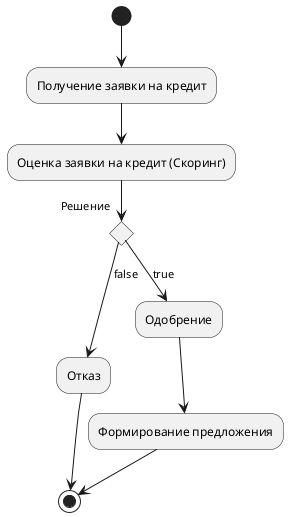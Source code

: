 @startuml

(*) --> "Получение заявки на кредит"
 --> "Оценка заявки на кредит (Скоринг)"

 if "Решение" then
    --> [false] Отказ
    --> (*)
 else
    --> [true] Одобрение
    --> "Формирование предложения"
    -->(*)

@enduml